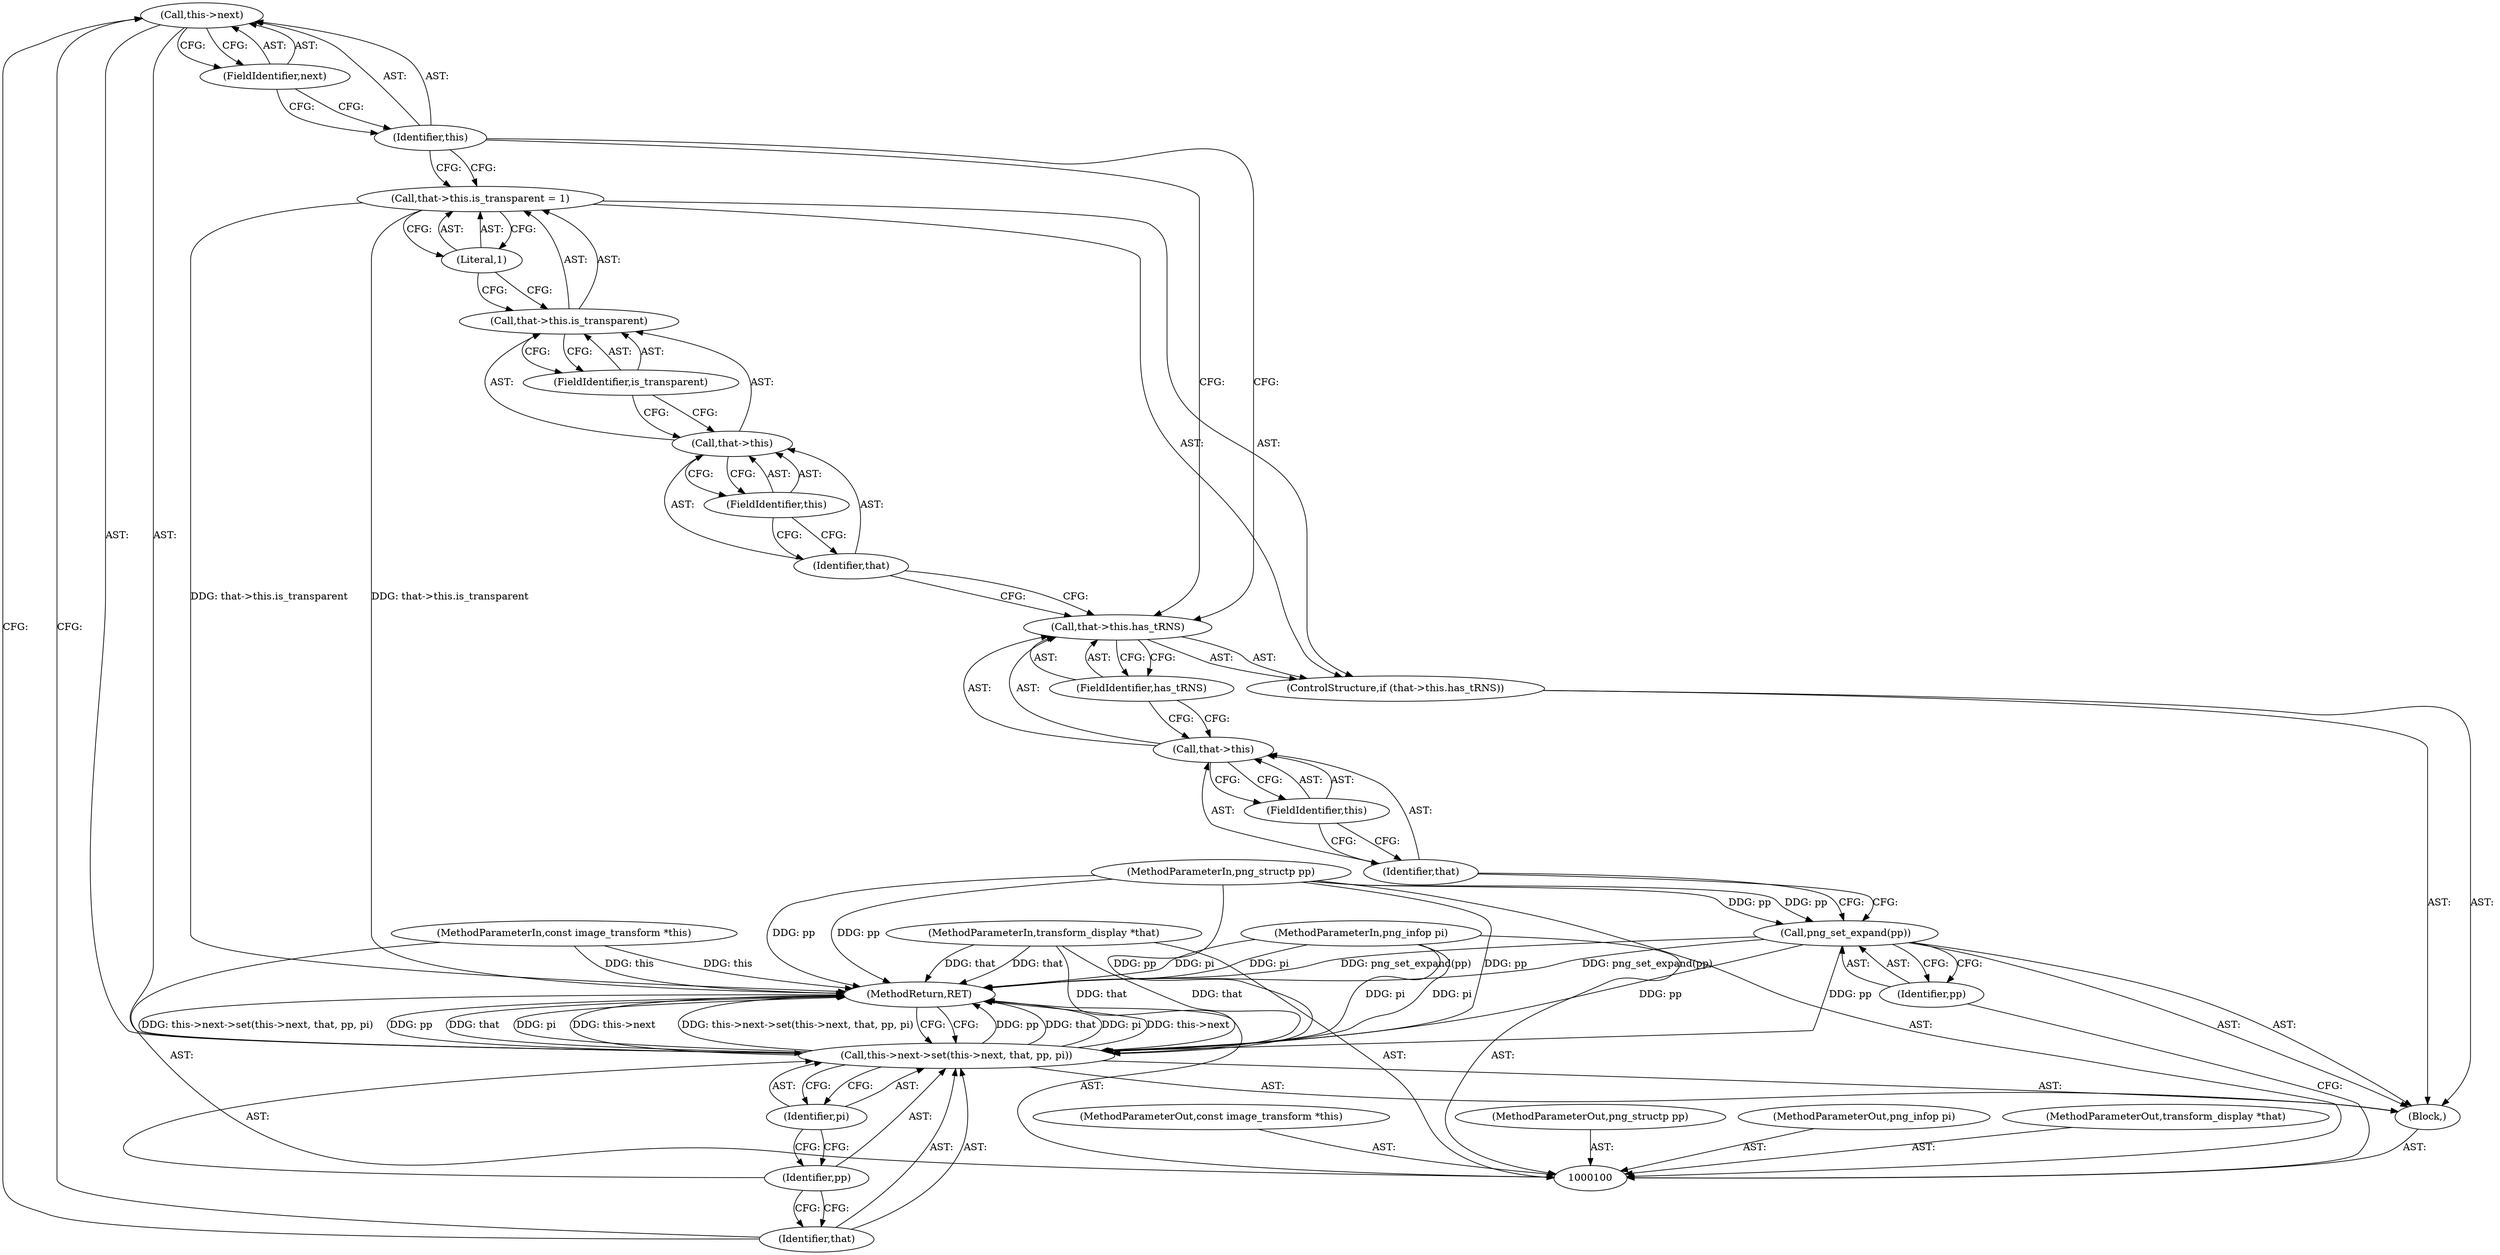 digraph "0_Android_9d4853418ab2f754c2b63e091c29c5529b8b86ca_68" {
"1000122" [label="(Call,this->next)"];
"1000123" [label="(Identifier,this)"];
"1000124" [label="(FieldIdentifier,next)"];
"1000125" [label="(Identifier,that)"];
"1000126" [label="(Identifier,pp)"];
"1000121" [label="(Call,this->next->set(this->next, that, pp, pi))"];
"1000127" [label="(Identifier,pi)"];
"1000128" [label="(MethodReturn,RET)"];
"1000101" [label="(MethodParameterIn,const image_transform *this)"];
"1000162" [label="(MethodParameterOut,const image_transform *this)"];
"1000103" [label="(MethodParameterIn,png_structp pp)"];
"1000164" [label="(MethodParameterOut,png_structp pp)"];
"1000104" [label="(MethodParameterIn,png_infop pi)"];
"1000165" [label="(MethodParameterOut,png_infop pi)"];
"1000102" [label="(MethodParameterIn,transform_display *that)"];
"1000163" [label="(MethodParameterOut,transform_display *that)"];
"1000105" [label="(Block,)"];
"1000107" [label="(Identifier,pp)"];
"1000106" [label="(Call,png_set_expand(pp))"];
"1000112" [label="(FieldIdentifier,this)"];
"1000113" [label="(FieldIdentifier,has_tRNS)"];
"1000108" [label="(ControlStructure,if (that->this.has_tRNS))"];
"1000109" [label="(Call,that->this.has_tRNS)"];
"1000110" [label="(Call,that->this)"];
"1000111" [label="(Identifier,that)"];
"1000118" [label="(FieldIdentifier,this)"];
"1000119" [label="(FieldIdentifier,is_transparent)"];
"1000120" [label="(Literal,1)"];
"1000114" [label="(Call,that->this.is_transparent = 1)"];
"1000115" [label="(Call,that->this.is_transparent)"];
"1000116" [label="(Call,that->this)"];
"1000117" [label="(Identifier,that)"];
"1000122" -> "1000121"  [label="AST: "];
"1000122" -> "1000124"  [label="CFG: "];
"1000123" -> "1000122"  [label="AST: "];
"1000124" -> "1000122"  [label="AST: "];
"1000125" -> "1000122"  [label="CFG: "];
"1000123" -> "1000122"  [label="AST: "];
"1000123" -> "1000114"  [label="CFG: "];
"1000123" -> "1000109"  [label="CFG: "];
"1000124" -> "1000123"  [label="CFG: "];
"1000124" -> "1000122"  [label="AST: "];
"1000124" -> "1000123"  [label="CFG: "];
"1000122" -> "1000124"  [label="CFG: "];
"1000125" -> "1000121"  [label="AST: "];
"1000125" -> "1000122"  [label="CFG: "];
"1000126" -> "1000125"  [label="CFG: "];
"1000126" -> "1000121"  [label="AST: "];
"1000126" -> "1000125"  [label="CFG: "];
"1000127" -> "1000126"  [label="CFG: "];
"1000121" -> "1000105"  [label="AST: "];
"1000121" -> "1000127"  [label="CFG: "];
"1000122" -> "1000121"  [label="AST: "];
"1000125" -> "1000121"  [label="AST: "];
"1000126" -> "1000121"  [label="AST: "];
"1000127" -> "1000121"  [label="AST: "];
"1000128" -> "1000121"  [label="CFG: "];
"1000121" -> "1000128"  [label="DDG: pp"];
"1000121" -> "1000128"  [label="DDG: that"];
"1000121" -> "1000128"  [label="DDG: pi"];
"1000121" -> "1000128"  [label="DDG: this->next"];
"1000121" -> "1000128"  [label="DDG: this->next->set(this->next, that, pp, pi)"];
"1000102" -> "1000121"  [label="DDG: that"];
"1000106" -> "1000121"  [label="DDG: pp"];
"1000103" -> "1000121"  [label="DDG: pp"];
"1000104" -> "1000121"  [label="DDG: pi"];
"1000127" -> "1000121"  [label="AST: "];
"1000127" -> "1000126"  [label="CFG: "];
"1000121" -> "1000127"  [label="CFG: "];
"1000128" -> "1000100"  [label="AST: "];
"1000128" -> "1000121"  [label="CFG: "];
"1000121" -> "1000128"  [label="DDG: pp"];
"1000121" -> "1000128"  [label="DDG: that"];
"1000121" -> "1000128"  [label="DDG: pi"];
"1000121" -> "1000128"  [label="DDG: this->next"];
"1000121" -> "1000128"  [label="DDG: this->next->set(this->next, that, pp, pi)"];
"1000104" -> "1000128"  [label="DDG: pi"];
"1000103" -> "1000128"  [label="DDG: pp"];
"1000102" -> "1000128"  [label="DDG: that"];
"1000101" -> "1000128"  [label="DDG: this"];
"1000106" -> "1000128"  [label="DDG: png_set_expand(pp)"];
"1000114" -> "1000128"  [label="DDG: that->this.is_transparent"];
"1000101" -> "1000100"  [label="AST: "];
"1000101" -> "1000128"  [label="DDG: this"];
"1000162" -> "1000100"  [label="AST: "];
"1000103" -> "1000100"  [label="AST: "];
"1000103" -> "1000128"  [label="DDG: pp"];
"1000103" -> "1000106"  [label="DDG: pp"];
"1000103" -> "1000121"  [label="DDG: pp"];
"1000164" -> "1000100"  [label="AST: "];
"1000104" -> "1000100"  [label="AST: "];
"1000104" -> "1000128"  [label="DDG: pi"];
"1000104" -> "1000121"  [label="DDG: pi"];
"1000165" -> "1000100"  [label="AST: "];
"1000102" -> "1000100"  [label="AST: "];
"1000102" -> "1000128"  [label="DDG: that"];
"1000102" -> "1000121"  [label="DDG: that"];
"1000163" -> "1000100"  [label="AST: "];
"1000105" -> "1000100"  [label="AST: "];
"1000106" -> "1000105"  [label="AST: "];
"1000108" -> "1000105"  [label="AST: "];
"1000121" -> "1000105"  [label="AST: "];
"1000107" -> "1000106"  [label="AST: "];
"1000107" -> "1000100"  [label="CFG: "];
"1000106" -> "1000107"  [label="CFG: "];
"1000106" -> "1000105"  [label="AST: "];
"1000106" -> "1000107"  [label="CFG: "];
"1000107" -> "1000106"  [label="AST: "];
"1000111" -> "1000106"  [label="CFG: "];
"1000106" -> "1000128"  [label="DDG: png_set_expand(pp)"];
"1000103" -> "1000106"  [label="DDG: pp"];
"1000106" -> "1000121"  [label="DDG: pp"];
"1000112" -> "1000110"  [label="AST: "];
"1000112" -> "1000111"  [label="CFG: "];
"1000110" -> "1000112"  [label="CFG: "];
"1000113" -> "1000109"  [label="AST: "];
"1000113" -> "1000110"  [label="CFG: "];
"1000109" -> "1000113"  [label="CFG: "];
"1000108" -> "1000105"  [label="AST: "];
"1000109" -> "1000108"  [label="AST: "];
"1000114" -> "1000108"  [label="AST: "];
"1000109" -> "1000108"  [label="AST: "];
"1000109" -> "1000113"  [label="CFG: "];
"1000110" -> "1000109"  [label="AST: "];
"1000113" -> "1000109"  [label="AST: "];
"1000117" -> "1000109"  [label="CFG: "];
"1000123" -> "1000109"  [label="CFG: "];
"1000110" -> "1000109"  [label="AST: "];
"1000110" -> "1000112"  [label="CFG: "];
"1000111" -> "1000110"  [label="AST: "];
"1000112" -> "1000110"  [label="AST: "];
"1000113" -> "1000110"  [label="CFG: "];
"1000111" -> "1000110"  [label="AST: "];
"1000111" -> "1000106"  [label="CFG: "];
"1000112" -> "1000111"  [label="CFG: "];
"1000118" -> "1000116"  [label="AST: "];
"1000118" -> "1000117"  [label="CFG: "];
"1000116" -> "1000118"  [label="CFG: "];
"1000119" -> "1000115"  [label="AST: "];
"1000119" -> "1000116"  [label="CFG: "];
"1000115" -> "1000119"  [label="CFG: "];
"1000120" -> "1000114"  [label="AST: "];
"1000120" -> "1000115"  [label="CFG: "];
"1000114" -> "1000120"  [label="CFG: "];
"1000114" -> "1000108"  [label="AST: "];
"1000114" -> "1000120"  [label="CFG: "];
"1000115" -> "1000114"  [label="AST: "];
"1000120" -> "1000114"  [label="AST: "];
"1000123" -> "1000114"  [label="CFG: "];
"1000114" -> "1000128"  [label="DDG: that->this.is_transparent"];
"1000115" -> "1000114"  [label="AST: "];
"1000115" -> "1000119"  [label="CFG: "];
"1000116" -> "1000115"  [label="AST: "];
"1000119" -> "1000115"  [label="AST: "];
"1000120" -> "1000115"  [label="CFG: "];
"1000116" -> "1000115"  [label="AST: "];
"1000116" -> "1000118"  [label="CFG: "];
"1000117" -> "1000116"  [label="AST: "];
"1000118" -> "1000116"  [label="AST: "];
"1000119" -> "1000116"  [label="CFG: "];
"1000117" -> "1000116"  [label="AST: "];
"1000117" -> "1000109"  [label="CFG: "];
"1000118" -> "1000117"  [label="CFG: "];
}
